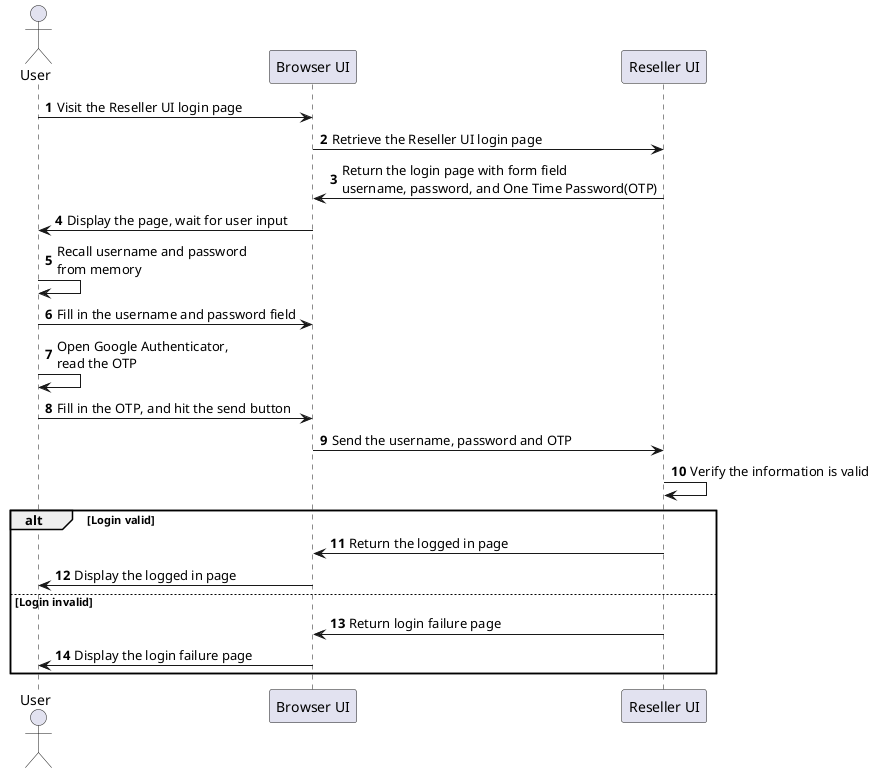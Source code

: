 # This is sample sequence file
@startuml
autonumber

actor User as user
participant "Browser UI" as browser
participant "Reseller UI" as reseller_ui

user -> browser : Visit the Reseller UI login page
browser -> reseller_ui : Retrieve the Reseller UI login page
browser <- reseller_ui : Return the login page with form field \nusername, password, and One Time Password(OTP)
user <- browser : Display the page, wait for user input
user -> user: Recall username and password \nfrom memory
user -> browser : Fill in the username and password field
user -> user: Open Google Authenticator, \nread the OTP
user -> browser : Fill in the OTP, and hit the send button
browser -> reseller_ui : Send the username, password and OTP
reseller_ui -> reseller_ui : Verify the information is valid
alt Login valid
    browser <- reseller_ui : Return the logged in page
    user <- browser : Display the logged in page
else Login invalid
    browser <- reseller_ui : Return login failure page
    user <- browser : Display the login failure page
end
@enduml